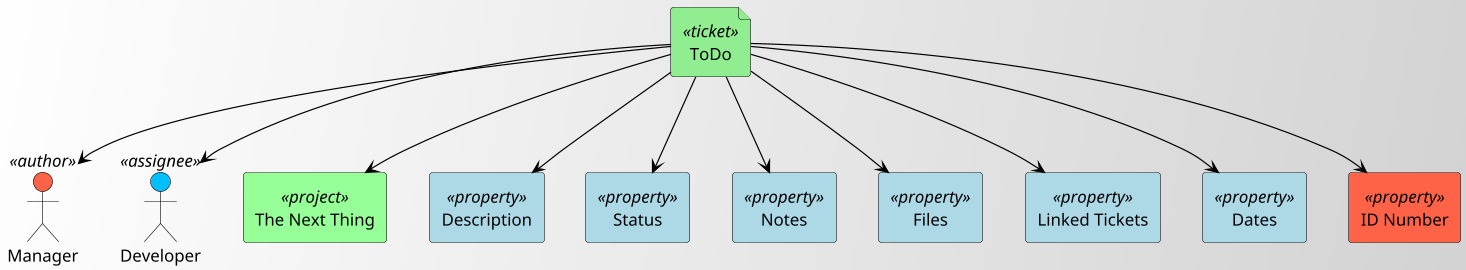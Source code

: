 @startuml

scale 1.2

skinparam ArrowColor Black
skinparam BackgroundColor #White/LightGrey

skinparam actor {
    BorderColor Black
    BackgroundColor<<author>> Tomato
    BackgroundColor<<assignee>> DeepSkyBlue

}

skinparam control {
    BackgroundColor Tomato
    BorderColor Black
}

skinparam rectangle {
    BackgroundColor #MistyRose
    BackgroundColor<<project>> PHYSICAL
    BackgroundColor<<subproject>> PaleGreen
    BackgroundColor<<group>> Thistle
    BackgroundColor<<property>> LightBlue
}

skinparam file {
    BackgroundColor<<ticket>> LightGreen
}




actor "Manager" <<author>> as pm
actor "Developer" <<assignee>> as Developer

file "ToDo" <<ticket>> as todo
rectangle "The Next Thing" <<project>> as tnt

rectangle Description <<property>>
rectangle Status <<property>>
rectangle Notes <<property>>
rectangle Files <<property>>
rectangle "Linked Tickets" <<property>> as Links
rectangle Dates <<property>>
rectangle "ID Number" <<property>> as Id #Tomato


todo --> pm
todo --> Developer
todo --> tnt

todo --> Description
todo --> Status
todo --> Notes
todo --> Files
todo --> Links
todo --> Dates
todo --> Id

@enduml